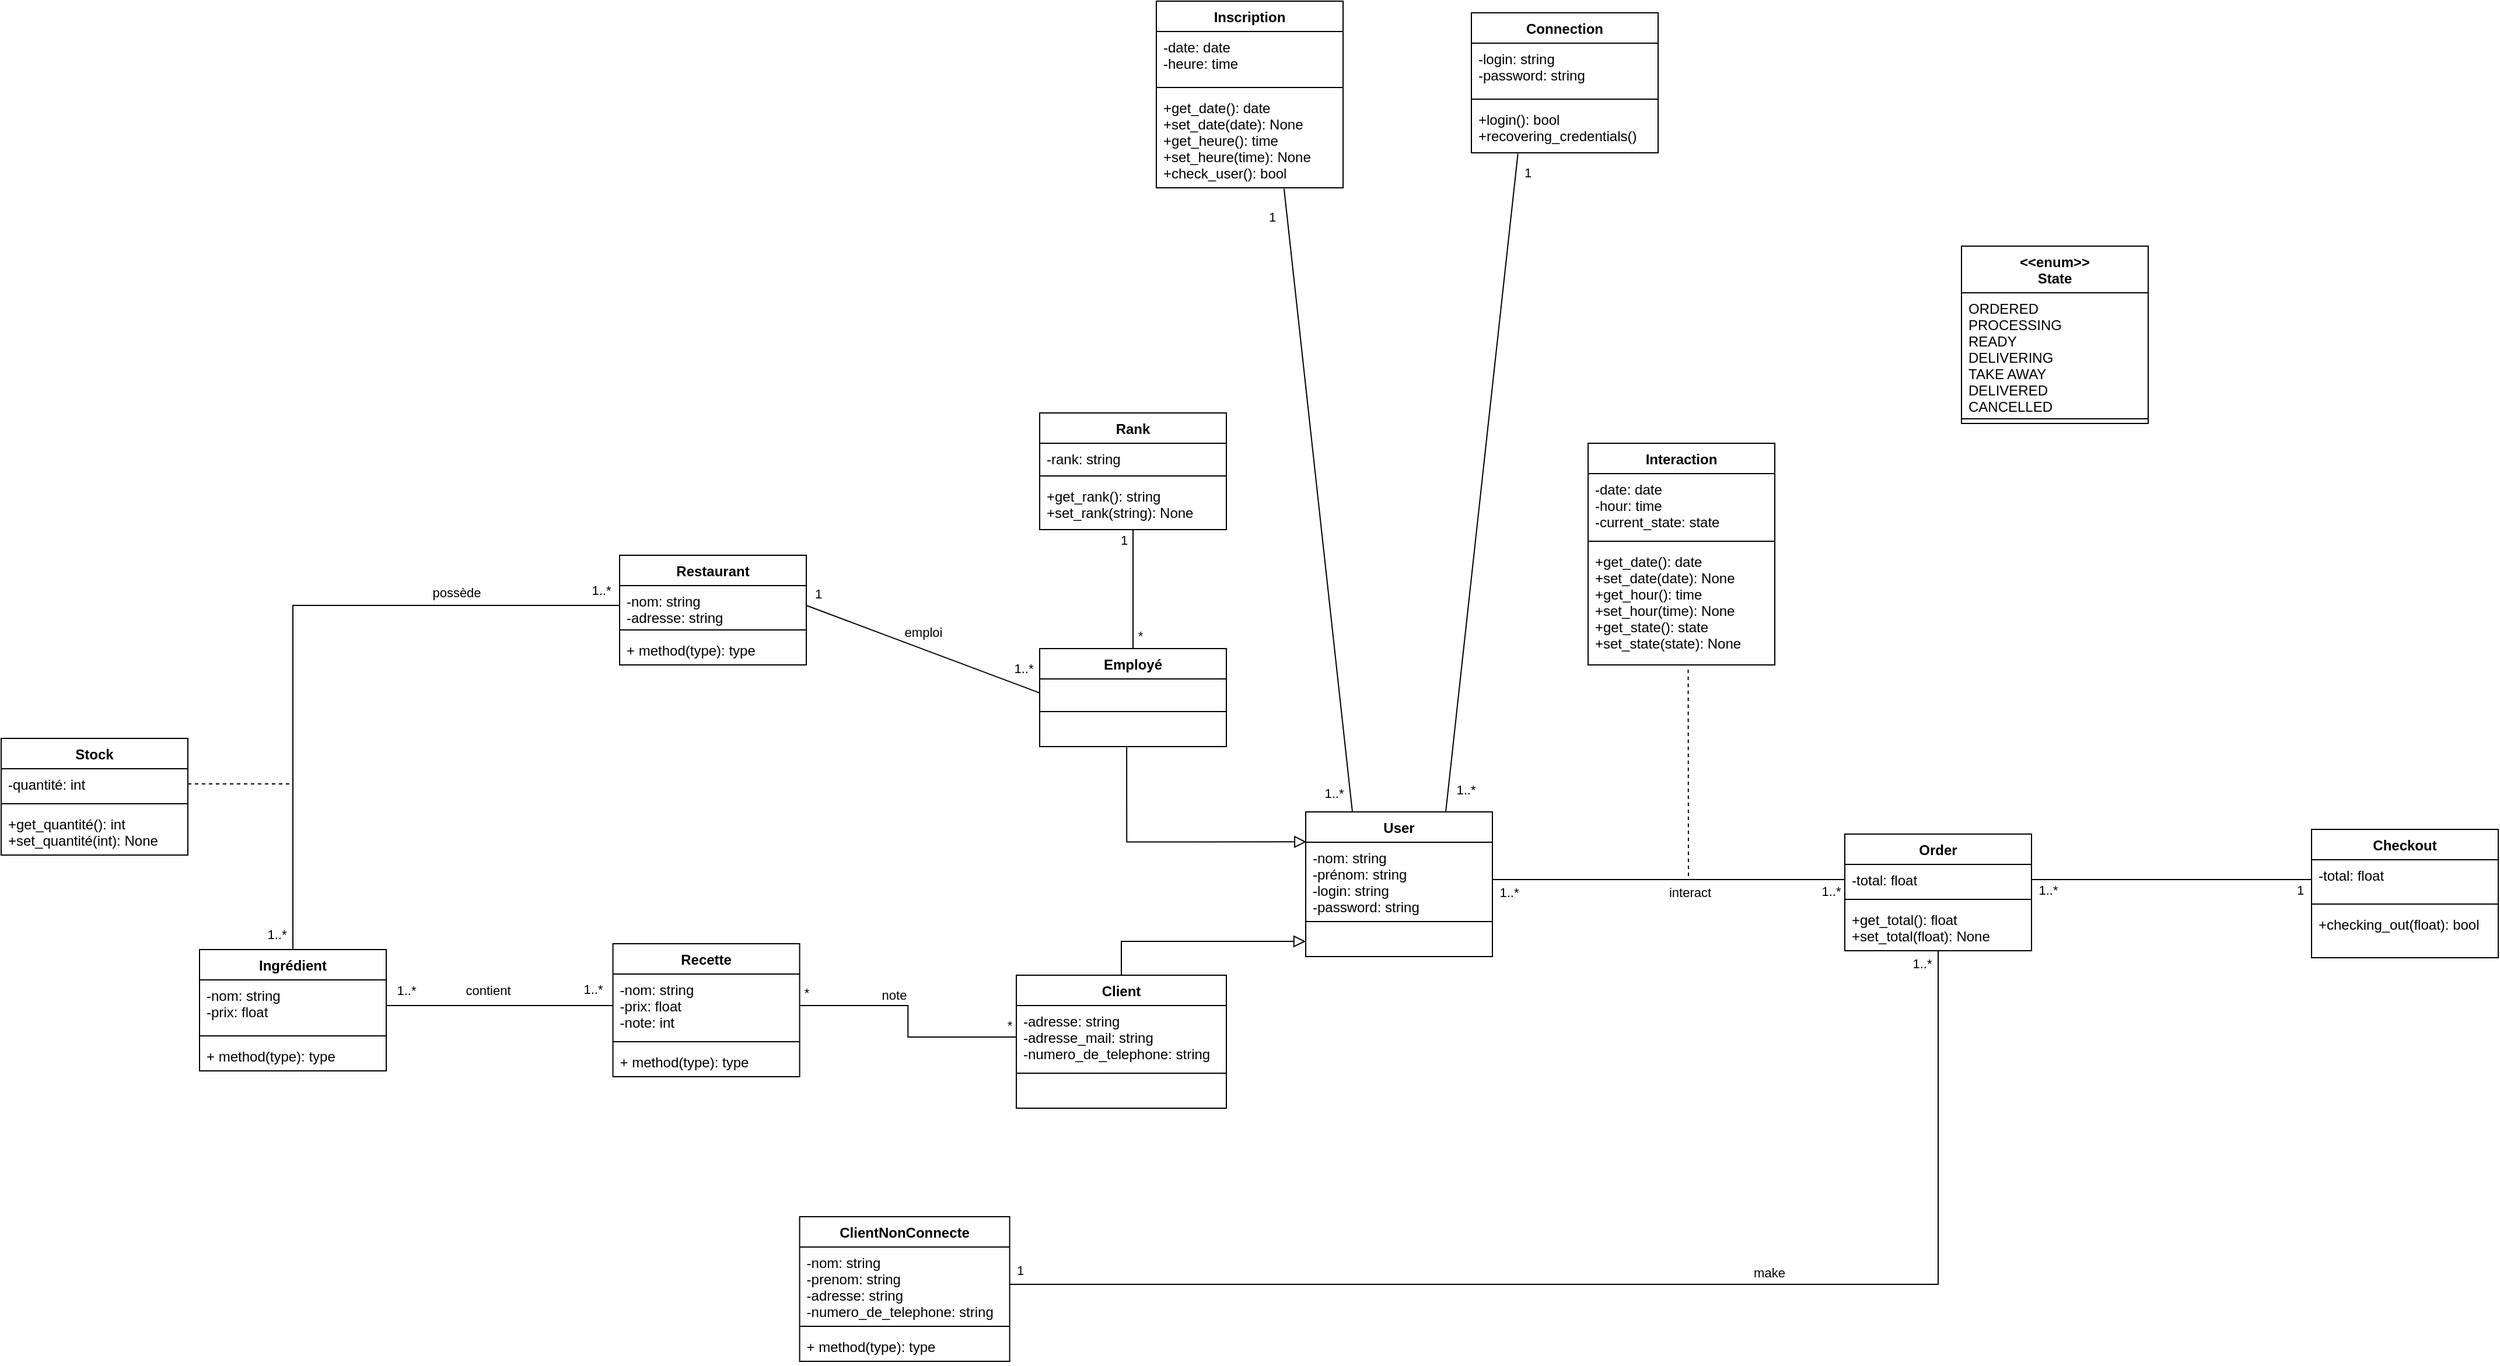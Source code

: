 <mxfile version="13.3.1" type="device"><diagram name="Page-1" id="58cdce13-f638-feb5-8d6f-7d28b1aa9fa0"><mxGraphModel dx="1140" dy="1570" grid="1" gridSize="10" guides="1" tooltips="1" connect="1" arrows="1" fold="1" page="1" pageScale="1" pageWidth="1100" pageHeight="850" background="#ffffff" math="0" shadow="0"><root><mxCell id="0"/><mxCell id="1" parent="0"/><mxCell id="4RIuu6g8Ll3O6P_jRk4c-29" value="" style="endArrow=none;html=1;exitX=1;exitY=0.5;exitDx=0;exitDy=0;entryX=0;entryY=0.5;entryDx=0;entryDy=0;" parent="1" source="4RIuu6g8Ll3O6P_jRk4c-2" target="4RIuu6g8Ll3O6P_jRk4c-6" edge="1"><mxGeometry width="50" height="50" relative="1" as="geometry"><mxPoint x="665" y="448" as="sourcePoint"/><mxPoint x="908" y="443" as="targetPoint"/></mxGeometry></mxCell><mxCell id="4RIuu6g8Ll3O6P_jRk4c-30" value="emploi" style="edgeLabel;html=1;align=center;verticalAlign=middle;resizable=0;points=[];" parent="4RIuu6g8Ll3O6P_jRk4c-29" vertex="1" connectable="0"><mxGeometry x="0.167" y="3" relative="1" as="geometry"><mxPoint x="-18" y="-18" as="offset"/></mxGeometry></mxCell><mxCell id="4RIuu6g8Ll3O6P_jRk4c-32" value="1" style="edgeLabel;html=1;align=center;verticalAlign=middle;resizable=0;points=[];" parent="4RIuu6g8Ll3O6P_jRk4c-29" vertex="1" connectable="0"><mxGeometry x="-0.858" y="2" relative="1" as="geometry"><mxPoint x="-5" y="-14" as="offset"/></mxGeometry></mxCell><mxCell id="4RIuu6g8Ll3O6P_jRk4c-33" value="1..*" style="edgeLabel;html=1;align=center;verticalAlign=middle;resizable=0;points=[];" parent="4RIuu6g8Ll3O6P_jRk4c-29" vertex="1" connectable="0"><mxGeometry x="0.892" y="-1" relative="1" as="geometry"><mxPoint x="-3" y="-18" as="offset"/></mxGeometry></mxCell><mxCell id="4RIuu6g8Ll3O6P_jRk4c-35" value="" style="endArrow=none;html=1;exitX=0.5;exitY=0;exitDx=0;exitDy=0;entryX=0;entryY=0.5;entryDx=0;entryDy=0;edgeStyle=orthogonalEdgeStyle;rounded=0;" parent="1" source="4RIuu6g8Ll3O6P_jRk4c-25" target="4RIuu6g8Ll3O6P_jRk4c-2" edge="1"><mxGeometry width="50" height="50" relative="1" as="geometry"><mxPoint x="920" y="655" as="sourcePoint"/><mxPoint x="816" y="525" as="targetPoint"/><Array as="points"><mxPoint x="270" y="738"/><mxPoint x="270" y="448"/></Array></mxGeometry></mxCell><mxCell id="4RIuu6g8Ll3O6P_jRk4c-36" value="possède" style="edgeLabel;html=1;align=center;verticalAlign=middle;resizable=0;points=[];" parent="4RIuu6g8Ll3O6P_jRk4c-35" vertex="1" connectable="0"><mxGeometry x="-0.191" y="2" relative="1" as="geometry"><mxPoint x="142.0" y="-74.06" as="offset"/></mxGeometry></mxCell><mxCell id="4RIuu6g8Ll3O6P_jRk4c-43" value="1..*" style="edgeLabel;html=1;align=center;verticalAlign=middle;resizable=0;points=[];" parent="4RIuu6g8Ll3O6P_jRk4c-35" vertex="1" connectable="0"><mxGeometry x="0.867" y="-1" relative="1" as="geometry"><mxPoint x="22" y="-14" as="offset"/></mxGeometry></mxCell><mxCell id="4RIuu6g8Ll3O6P_jRk4c-44" value="1..*" style="edgeLabel;html=1;align=center;verticalAlign=middle;resizable=0;points=[];" parent="4RIuu6g8Ll3O6P_jRk4c-35" vertex="1" connectable="0"><mxGeometry x="-0.905" y="-4" relative="1" as="geometry"><mxPoint x="-18" y="14" as="offset"/></mxGeometry></mxCell><mxCell id="4RIuu6g8Ll3O6P_jRk4c-37" value="" style="endArrow=none;dashed=1;html=1;exitX=1;exitY=0.5;exitDx=0;exitDy=0;" parent="1" source="4RIuu6g8Ll3O6P_jRk4c-40" edge="1"><mxGeometry width="50" height="50" relative="1" as="geometry"><mxPoint x="290" y="599" as="sourcePoint"/><mxPoint x="270" y="601" as="targetPoint"/></mxGeometry></mxCell><mxCell id="gekr-8qGBTe7ZAommQFG-1" value="" style="endArrow=none;html=1;edgeStyle=orthogonalEdgeStyle;exitX=1;exitY=0.5;exitDx=0;exitDy=0;entryX=0;entryY=0.5;entryDx=0;entryDy=0;" parent="1" source="4RIuu6g8Ll3O6P_jRk4c-26" target="4RIuu6g8Ll3O6P_jRk4c-10" edge="1"><mxGeometry width="50" height="50" relative="1" as="geometry"><mxPoint x="400" y="815" as="sourcePoint"/><mxPoint x="460" y="960" as="targetPoint"/><Array as="points"><mxPoint x="460" y="791"/><mxPoint x="460" y="791"/></Array></mxGeometry></mxCell><mxCell id="gekr-8qGBTe7ZAommQFG-3" value="contient" style="edgeLabel;html=1;align=center;verticalAlign=middle;resizable=0;points=[];" parent="gekr-8qGBTe7ZAommQFG-1" vertex="1" connectable="0"><mxGeometry x="0.12" relative="1" as="geometry"><mxPoint x="-22" y="-13.5" as="offset"/></mxGeometry></mxCell><mxCell id="gekr-8qGBTe7ZAommQFG-4" value="1..*" style="edgeLabel;html=1;align=center;verticalAlign=middle;resizable=0;points=[];" parent="gekr-8qGBTe7ZAommQFG-1" vertex="1" connectable="0"><mxGeometry x="0.88" y="1" relative="1" as="geometry"><mxPoint x="-5.5" y="-13.5" as="offset"/></mxGeometry></mxCell><mxCell id="gekr-8qGBTe7ZAommQFG-5" value="1..*" style="edgeLabel;html=1;align=center;verticalAlign=middle;resizable=0;points=[];" parent="gekr-8qGBTe7ZAommQFG-1" vertex="1" connectable="0"><mxGeometry x="-0.897" y="1" relative="1" as="geometry"><mxPoint x="7" y="-12.5" as="offset"/></mxGeometry></mxCell><mxCell id="gekr-8qGBTe7ZAommQFG-52" style="edgeStyle=orthogonalEdgeStyle;rounded=0;orthogonalLoop=1;jettySize=auto;html=1;exitX=0.5;exitY=0;exitDx=0;exitDy=0;entryX=0;entryY=0.5;entryDx=0;entryDy=0;endArrow=block;endFill=0;endSize=8;" parent="1" source="4RIuu6g8Ll3O6P_jRk4c-17" target="gekr-8qGBTe7ZAommQFG-50" edge="1"><mxGeometry relative="1" as="geometry"/></mxCell><mxCell id="gekr-8qGBTe7ZAommQFG-53" value="" style="endArrow=block;html=1;exitX=0.466;exitY=1.008;exitDx=0;exitDy=0;exitPerimeter=0;rounded=0;entryX=0.004;entryY=0.207;entryDx=0;entryDy=0;entryPerimeter=0;edgeStyle=orthogonalEdgeStyle;endFill=0;endSize=8;" parent="1" source="4RIuu6g8Ll3O6P_jRk4c-8" target="gekr-8qGBTe7ZAommQFG-47" edge="1"><mxGeometry width="50" height="50" relative="1" as="geometry"><mxPoint x="985" y="535" as="sourcePoint"/><mxPoint x="1100" y="585" as="targetPoint"/></mxGeometry></mxCell><mxCell id="gekr-8qGBTe7ZAommQFG-58" style="edgeStyle=orthogonalEdgeStyle;rounded=0;orthogonalLoop=1;jettySize=auto;html=1;exitX=0;exitY=0.5;exitDx=0;exitDy=0;entryX=1;entryY=0.5;entryDx=0;entryDy=0;endArrow=none;endFill=0;endSize=8;" parent="1" source="4RIuu6g8Ll3O6P_jRk4c-18" target="4RIuu6g8Ll3O6P_jRk4c-10" edge="1"><mxGeometry relative="1" as="geometry"/></mxCell><mxCell id="gekr-8qGBTe7ZAommQFG-59" value="note" style="edgeLabel;html=1;align=center;verticalAlign=middle;resizable=0;points=[];" parent="gekr-8qGBTe7ZAommQFG-58" vertex="1" connectable="0"><mxGeometry x="0.243" y="-2" relative="1" as="geometry"><mxPoint y="-7" as="offset"/></mxGeometry></mxCell><mxCell id="gekr-8qGBTe7ZAommQFG-60" value="*" style="edgeLabel;html=1;align=center;verticalAlign=middle;resizable=0;points=[];" parent="gekr-8qGBTe7ZAommQFG-58" vertex="1" connectable="0"><mxGeometry x="0.902" y="1" relative="1" as="geometry"><mxPoint x="-5" y="-12" as="offset"/></mxGeometry></mxCell><mxCell id="gekr-8qGBTe7ZAommQFG-61" value="*" style="edgeLabel;html=1;align=center;verticalAlign=middle;resizable=0;points=[];" parent="gekr-8qGBTe7ZAommQFG-58" vertex="1" connectable="0"><mxGeometry x="-0.893" y="-1" relative="1" as="geometry"><mxPoint x="5" y="-9" as="offset"/></mxGeometry></mxCell><mxCell id="CWokmQZVnGmw4lgFbusL-10" value="" style="endArrow=none;html=1;exitX=0.684;exitY=1.01;exitDx=0;exitDy=0;entryX=0.25;entryY=0;entryDx=0;entryDy=0;exitPerimeter=0;" parent="1" source="CWokmQZVnGmw4lgFbusL-9" target="gekr-8qGBTe7ZAommQFG-47" edge="1"><mxGeometry width="50" height="50" relative="1" as="geometry"><mxPoint x="1290" y="1040" as="sourcePoint"/><mxPoint x="1170" y="780" as="targetPoint"/><Array as="points"/></mxGeometry></mxCell><mxCell id="CWokmQZVnGmw4lgFbusL-11" value="1" style="edgeLabel;html=1;align=center;verticalAlign=middle;resizable=0;points=[];" parent="CWokmQZVnGmw4lgFbusL-10" vertex="1" connectable="0"><mxGeometry x="-0.88" relative="1" as="geometry"><mxPoint x="-14" y="-7.45" as="offset"/></mxGeometry></mxCell><mxCell id="CWokmQZVnGmw4lgFbusL-12" value="1..*" style="edgeLabel;html=1;align=center;verticalAlign=middle;resizable=0;points=[];" parent="CWokmQZVnGmw4lgFbusL-10" vertex="1" connectable="0"><mxGeometry x="0.94" y="2" relative="1" as="geometry"><mxPoint x="-17" as="offset"/></mxGeometry></mxCell><mxCell id="CWokmQZVnGmw4lgFbusL-18" style="rounded=0;orthogonalLoop=1;jettySize=auto;html=1;endArrow=none;endFill=0;entryX=0.75;entryY=0;entryDx=0;entryDy=0;exitX=0.249;exitY=1.019;exitDx=0;exitDy=0;exitPerimeter=0;" parent="1" source="CWokmQZVnGmw4lgFbusL-16" target="gekr-8qGBTe7ZAommQFG-47" edge="1"><mxGeometry relative="1" as="geometry"><mxPoint x="1240" y="770" as="targetPoint"/><Array as="points"/><mxPoint x="1310" y="10" as="sourcePoint"/></mxGeometry></mxCell><mxCell id="CWokmQZVnGmw4lgFbusL-19" value="1" style="edgeLabel;html=1;align=center;verticalAlign=middle;resizable=0;points=[];" parent="CWokmQZVnGmw4lgFbusL-18" vertex="1" connectable="0"><mxGeometry x="-0.941" relative="1" as="geometry"><mxPoint x="10" as="offset"/></mxGeometry></mxCell><mxCell id="CWokmQZVnGmw4lgFbusL-20" value="1..*" style="edgeLabel;html=1;align=center;verticalAlign=middle;resizable=0;points=[];" parent="CWokmQZVnGmw4lgFbusL-18" vertex="1" connectable="0"><mxGeometry x="0.941" y="-3" relative="1" as="geometry"><mxPoint x="18" y="-2" as="offset"/></mxGeometry></mxCell><mxCell id="CWokmQZVnGmw4lgFbusL-41" value="Rank" style="swimlane;fontStyle=1;align=center;verticalAlign=top;childLayout=stackLayout;horizontal=1;startSize=26;horizontalStack=0;resizeParent=1;resizeParentMax=0;resizeLast=0;collapsible=1;marginBottom=0;" parent="1" vertex="1"><mxGeometry x="910" y="283" width="160" height="100" as="geometry"/></mxCell><mxCell id="CWokmQZVnGmw4lgFbusL-42" value="-rank: string" style="text;strokeColor=none;fillColor=none;align=left;verticalAlign=top;spacingLeft=4;spacingRight=4;overflow=hidden;rotatable=0;points=[[0,0.5],[1,0.5]];portConstraint=eastwest;" parent="CWokmQZVnGmw4lgFbusL-41" vertex="1"><mxGeometry y="26" width="160" height="24" as="geometry"/></mxCell><mxCell id="CWokmQZVnGmw4lgFbusL-43" value="" style="line;strokeWidth=1;fillColor=none;align=left;verticalAlign=middle;spacingTop=-1;spacingLeft=3;spacingRight=3;rotatable=0;labelPosition=right;points=[];portConstraint=eastwest;" parent="CWokmQZVnGmw4lgFbusL-41" vertex="1"><mxGeometry y="50" width="160" height="8" as="geometry"/></mxCell><mxCell id="CWokmQZVnGmw4lgFbusL-44" value="+get_rank(): string&#10;+set_rank(string): None" style="text;strokeColor=none;fillColor=none;align=left;verticalAlign=top;spacingLeft=4;spacingRight=4;overflow=hidden;rotatable=0;points=[[0,0.5],[1,0.5]];portConstraint=eastwest;" parent="CWokmQZVnGmw4lgFbusL-41" vertex="1"><mxGeometry y="58" width="160" height="42" as="geometry"/></mxCell><mxCell id="4RIuu6g8Ll3O6P_jRk4c-1" value="Restaurant" style="swimlane;fontStyle=1;align=center;verticalAlign=top;childLayout=stackLayout;horizontal=1;startSize=26;horizontalStack=0;resizeParent=1;resizeParentMax=0;resizeLast=0;collapsible=1;marginBottom=0;" parent="1" vertex="1"><mxGeometry x="550" y="405" width="160" height="94" as="geometry"/></mxCell><mxCell id="4RIuu6g8Ll3O6P_jRk4c-2" value="-nom: string&#10;-adresse: string" style="text;strokeColor=none;fillColor=none;align=left;verticalAlign=top;spacingLeft=4;spacingRight=4;overflow=hidden;rotatable=0;points=[[0,0.5],[1,0.5]];portConstraint=eastwest;" parent="4RIuu6g8Ll3O6P_jRk4c-1" vertex="1"><mxGeometry y="26" width="160" height="34" as="geometry"/></mxCell><mxCell id="4RIuu6g8Ll3O6P_jRk4c-3" value="" style="line;strokeWidth=1;fillColor=none;align=left;verticalAlign=middle;spacingTop=-1;spacingLeft=3;spacingRight=3;rotatable=0;labelPosition=right;points=[];portConstraint=eastwest;" parent="4RIuu6g8Ll3O6P_jRk4c-1" vertex="1"><mxGeometry y="60" width="160" height="8" as="geometry"/></mxCell><mxCell id="4RIuu6g8Ll3O6P_jRk4c-4" value="+ method(type): type" style="text;strokeColor=none;fillColor=none;align=left;verticalAlign=top;spacingLeft=4;spacingRight=4;overflow=hidden;rotatable=0;points=[[0,0.5],[1,0.5]];portConstraint=eastwest;" parent="4RIuu6g8Ll3O6P_jRk4c-1" vertex="1"><mxGeometry y="68" width="160" height="26" as="geometry"/></mxCell><mxCell id="gekr-8qGBTe7ZAommQFG-47" value="User" style="swimlane;fontStyle=1;align=center;verticalAlign=top;childLayout=stackLayout;horizontal=1;startSize=26;horizontalStack=0;resizeParent=1;resizeParentMax=0;resizeLast=0;collapsible=1;marginBottom=0;" parent="1" vertex="1"><mxGeometry x="1138" y="625" width="160" height="124" as="geometry"/></mxCell><mxCell id="gekr-8qGBTe7ZAommQFG-48" value="-nom: string&#10;-prénom: string&#10;-login: string&#10;-password: string" style="text;strokeColor=none;fillColor=none;align=left;verticalAlign=top;spacingLeft=4;spacingRight=4;overflow=hidden;rotatable=0;points=[[0,0.5],[1,0.5]];portConstraint=eastwest;" parent="gekr-8qGBTe7ZAommQFG-47" vertex="1"><mxGeometry y="26" width="160" height="64" as="geometry"/></mxCell><mxCell id="gekr-8qGBTe7ZAommQFG-49" value="" style="line;strokeWidth=1;fillColor=none;align=left;verticalAlign=middle;spacingTop=-1;spacingLeft=3;spacingRight=3;rotatable=0;labelPosition=right;points=[];portConstraint=eastwest;" parent="gekr-8qGBTe7ZAommQFG-47" vertex="1"><mxGeometry y="90" width="160" height="8" as="geometry"/></mxCell><mxCell id="gekr-8qGBTe7ZAommQFG-50" value="&#10;&#10;" style="text;strokeColor=none;fillColor=none;align=left;verticalAlign=top;spacingLeft=4;spacingRight=4;overflow=hidden;rotatable=0;points=[[0,0.5],[1,0.5]];portConstraint=eastwest;" parent="gekr-8qGBTe7ZAommQFG-47" vertex="1"><mxGeometry y="98" width="160" height="26" as="geometry"/></mxCell><mxCell id="sGdwklhOhs8YP0a3iyR3-5" value="&lt;&lt;enum&gt;&gt;&#10;State" style="swimlane;fontStyle=1;align=center;verticalAlign=top;childLayout=stackLayout;horizontal=1;startSize=40;horizontalStack=0;resizeParent=1;resizeParentMax=0;resizeLast=0;collapsible=1;marginBottom=0;fontSize=12;swimlaneLine=1;" vertex="1" parent="1"><mxGeometry x="1700" y="140" width="160" height="152" as="geometry"/></mxCell><mxCell id="sGdwklhOhs8YP0a3iyR3-6" value="ORDERED&#10;PROCESSING&#10;READY&#10;DELIVERING&#10;TAKE AWAY&#10;DELIVERED&#10;CANCELLED" style="text;strokeColor=none;fillColor=none;align=left;verticalAlign=top;spacingLeft=4;spacingRight=4;overflow=hidden;rotatable=0;points=[[0,0.5],[1,0.5]];portConstraint=eastwest;" vertex="1" parent="sGdwklhOhs8YP0a3iyR3-5"><mxGeometry y="40" width="160" height="104" as="geometry"/></mxCell><mxCell id="sGdwklhOhs8YP0a3iyR3-7" value="" style="line;strokeWidth=1;fillColor=none;align=left;verticalAlign=middle;spacingTop=-1;spacingLeft=3;spacingRight=3;rotatable=0;labelPosition=right;points=[];portConstraint=eastwest;" vertex="1" parent="sGdwklhOhs8YP0a3iyR3-5"><mxGeometry y="144" width="160" height="8" as="geometry"/></mxCell><mxCell id="4RIuu6g8Ll3O6P_jRk4c-17" value="Client" style="swimlane;fontStyle=1;align=center;verticalAlign=top;childLayout=stackLayout;horizontal=1;startSize=26;horizontalStack=0;resizeParent=1;resizeParentMax=0;resizeLast=0;collapsible=1;marginBottom=0;" parent="1" vertex="1"><mxGeometry x="890" y="765" width="180" height="114" as="geometry"/></mxCell><mxCell id="4RIuu6g8Ll3O6P_jRk4c-18" value="-adresse: string&#10;-adresse_mail: string&#10;-numero_de_telephone: string" style="text;strokeColor=none;fillColor=none;align=left;verticalAlign=top;spacingLeft=4;spacingRight=4;overflow=hidden;rotatable=0;points=[[0,0.5],[1,0.5]];portConstraint=eastwest;" parent="4RIuu6g8Ll3O6P_jRk4c-17" vertex="1"><mxGeometry y="26" width="180" height="54" as="geometry"/></mxCell><mxCell id="4RIuu6g8Ll3O6P_jRk4c-19" value="" style="line;strokeWidth=1;fillColor=none;align=left;verticalAlign=middle;spacingTop=-1;spacingLeft=3;spacingRight=3;rotatable=0;labelPosition=right;points=[];portConstraint=eastwest;" parent="4RIuu6g8Ll3O6P_jRk4c-17" vertex="1"><mxGeometry y="80" width="180" height="8" as="geometry"/></mxCell><mxCell id="4RIuu6g8Ll3O6P_jRk4c-20" value="&#10;&#10;" style="text;strokeColor=none;fillColor=none;align=left;verticalAlign=top;spacingLeft=4;spacingRight=4;overflow=hidden;rotatable=0;points=[[0,0.5],[1,0.5]];portConstraint=eastwest;" parent="4RIuu6g8Ll3O6P_jRk4c-17" vertex="1"><mxGeometry y="88" width="180" height="26" as="geometry"/></mxCell><mxCell id="CWokmQZVnGmw4lgFbusL-45" style="edgeStyle=orthogonalEdgeStyle;rounded=0;orthogonalLoop=1;jettySize=auto;html=1;exitX=0.5;exitY=0;exitDx=0;exitDy=0;endArrow=none;endFill=0;" parent="1" source="4RIuu6g8Ll3O6P_jRk4c-5" edge="1"><mxGeometry relative="1" as="geometry"><mxPoint x="990" y="383" as="targetPoint"/><Array as="points"><mxPoint x="990" y="384"/></Array></mxGeometry></mxCell><mxCell id="CWokmQZVnGmw4lgFbusL-46" value="1" style="edgeLabel;html=1;align=center;verticalAlign=middle;resizable=0;points=[];" parent="CWokmQZVnGmw4lgFbusL-45" vertex="1" connectable="0"><mxGeometry x="0.804" y="-1" relative="1" as="geometry"><mxPoint x="-9" y="-1" as="offset"/></mxGeometry></mxCell><mxCell id="CWokmQZVnGmw4lgFbusL-47" value="*" style="edgeLabel;html=1;align=center;verticalAlign=middle;resizable=0;points=[];" parent="CWokmQZVnGmw4lgFbusL-45" vertex="1" connectable="0"><mxGeometry x="-0.804" y="-2" relative="1" as="geometry"><mxPoint x="4" y="-1" as="offset"/></mxGeometry></mxCell><mxCell id="4RIuu6g8Ll3O6P_jRk4c-5" value="Employé" style="swimlane;fontStyle=1;align=center;verticalAlign=top;childLayout=stackLayout;horizontal=1;startSize=26;horizontalStack=0;resizeParent=1;resizeParentMax=0;resizeLast=0;collapsible=1;marginBottom=0;" parent="1" vertex="1"><mxGeometry x="910" y="485" width="160" height="84" as="geometry"/></mxCell><mxCell id="4RIuu6g8Ll3O6P_jRk4c-6" value="&#10;&#10;" style="text;strokeColor=none;fillColor=none;align=left;verticalAlign=top;spacingLeft=4;spacingRight=4;overflow=hidden;rotatable=0;points=[[0,0.5],[1,0.5]];portConstraint=eastwest;" parent="4RIuu6g8Ll3O6P_jRk4c-5" vertex="1"><mxGeometry y="26" width="160" height="24" as="geometry"/></mxCell><mxCell id="4RIuu6g8Ll3O6P_jRk4c-7" value="" style="line;strokeWidth=1;fillColor=none;align=left;verticalAlign=middle;spacingTop=-1;spacingLeft=3;spacingRight=3;rotatable=0;labelPosition=right;points=[];portConstraint=eastwest;" parent="4RIuu6g8Ll3O6P_jRk4c-5" vertex="1"><mxGeometry y="50" width="160" height="8" as="geometry"/></mxCell><mxCell id="4RIuu6g8Ll3O6P_jRk4c-8" value="&#10;&#10;" style="text;strokeColor=none;fillColor=none;align=left;verticalAlign=top;spacingLeft=4;spacingRight=4;overflow=hidden;rotatable=0;points=[[0,0.5],[1,0.5]];portConstraint=eastwest;" parent="4RIuu6g8Ll3O6P_jRk4c-5" vertex="1"><mxGeometry y="58" width="160" height="26" as="geometry"/></mxCell><mxCell id="4RIuu6g8Ll3O6P_jRk4c-25" value="Ingrédient" style="swimlane;fontStyle=1;align=center;verticalAlign=top;childLayout=stackLayout;horizontal=1;startSize=26;horizontalStack=0;resizeParent=1;resizeParentMax=0;resizeLast=0;collapsible=1;marginBottom=0;" parent="1" vertex="1"><mxGeometry x="190" y="743" width="160" height="104" as="geometry"/></mxCell><mxCell id="4RIuu6g8Ll3O6P_jRk4c-26" value="-nom: string&#10;-prix: float" style="text;strokeColor=none;fillColor=none;align=left;verticalAlign=top;spacingLeft=4;spacingRight=4;overflow=hidden;rotatable=0;points=[[0,0.5],[1,0.5]];portConstraint=eastwest;" parent="4RIuu6g8Ll3O6P_jRk4c-25" vertex="1"><mxGeometry y="26" width="160" height="44" as="geometry"/></mxCell><mxCell id="4RIuu6g8Ll3O6P_jRk4c-27" value="" style="line;strokeWidth=1;fillColor=none;align=left;verticalAlign=middle;spacingTop=-1;spacingLeft=3;spacingRight=3;rotatable=0;labelPosition=right;points=[];portConstraint=eastwest;" parent="4RIuu6g8Ll3O6P_jRk4c-25" vertex="1"><mxGeometry y="70" width="160" height="8" as="geometry"/></mxCell><mxCell id="4RIuu6g8Ll3O6P_jRk4c-28" value="+ method(type): type" style="text;strokeColor=none;fillColor=none;align=left;verticalAlign=top;spacingLeft=4;spacingRight=4;overflow=hidden;rotatable=0;points=[[0,0.5],[1,0.5]];portConstraint=eastwest;" parent="4RIuu6g8Ll3O6P_jRk4c-25" vertex="1"><mxGeometry y="78" width="160" height="26" as="geometry"/></mxCell><mxCell id="4RIuu6g8Ll3O6P_jRk4c-39" value="Stock" style="swimlane;fontStyle=1;align=center;verticalAlign=top;childLayout=stackLayout;horizontal=1;startSize=26;horizontalStack=0;resizeParent=1;resizeParentMax=0;resizeLast=0;collapsible=1;marginBottom=0;" parent="1" vertex="1"><mxGeometry x="20" y="562" width="160" height="100" as="geometry"/></mxCell><mxCell id="4RIuu6g8Ll3O6P_jRk4c-40" value="-quantité: int" style="text;strokeColor=none;fillColor=none;align=left;verticalAlign=top;spacingLeft=4;spacingRight=4;overflow=hidden;rotatable=0;points=[[0,0.5],[1,0.5]];portConstraint=eastwest;" parent="4RIuu6g8Ll3O6P_jRk4c-39" vertex="1"><mxGeometry y="26" width="160" height="26" as="geometry"/></mxCell><mxCell id="4RIuu6g8Ll3O6P_jRk4c-41" value="" style="line;strokeWidth=1;fillColor=none;align=left;verticalAlign=middle;spacingTop=-1;spacingLeft=3;spacingRight=3;rotatable=0;labelPosition=right;points=[];portConstraint=eastwest;" parent="4RIuu6g8Ll3O6P_jRk4c-39" vertex="1"><mxGeometry y="52" width="160" height="8" as="geometry"/></mxCell><mxCell id="4RIuu6g8Ll3O6P_jRk4c-42" value="+get_quantité(): int&#10;+set_quantité(int): None" style="text;strokeColor=none;fillColor=none;align=left;verticalAlign=top;spacingLeft=4;spacingRight=4;overflow=hidden;rotatable=0;points=[[0,0.5],[1,0.5]];portConstraint=eastwest;" parent="4RIuu6g8Ll3O6P_jRk4c-39" vertex="1"><mxGeometry y="60" width="160" height="40" as="geometry"/></mxCell><mxCell id="4RIuu6g8Ll3O6P_jRk4c-9" value="Recette" style="swimlane;fontStyle=1;align=center;verticalAlign=top;childLayout=stackLayout;horizontal=1;startSize=26;horizontalStack=0;resizeParent=1;resizeParentMax=0;resizeLast=0;collapsible=1;marginBottom=0;" parent="1" vertex="1"><mxGeometry x="544.29" y="738" width="160" height="114" as="geometry"/></mxCell><mxCell id="4RIuu6g8Ll3O6P_jRk4c-10" value="-nom: string&#10;-prix: float&#10;-note: int" style="text;strokeColor=none;fillColor=none;align=left;verticalAlign=top;spacingLeft=4;spacingRight=4;overflow=hidden;rotatable=0;points=[[0,0.5],[1,0.5]];portConstraint=eastwest;" parent="4RIuu6g8Ll3O6P_jRk4c-9" vertex="1"><mxGeometry y="26" width="160" height="54" as="geometry"/></mxCell><mxCell id="4RIuu6g8Ll3O6P_jRk4c-11" value="" style="line;strokeWidth=1;fillColor=none;align=left;verticalAlign=middle;spacingTop=-1;spacingLeft=3;spacingRight=3;rotatable=0;labelPosition=right;points=[];portConstraint=eastwest;" parent="4RIuu6g8Ll3O6P_jRk4c-9" vertex="1"><mxGeometry y="80" width="160" height="8" as="geometry"/></mxCell><mxCell id="4RIuu6g8Ll3O6P_jRk4c-12" value="+ method(type): type" style="text;strokeColor=none;fillColor=none;align=left;verticalAlign=top;spacingLeft=4;spacingRight=4;overflow=hidden;rotatable=0;points=[[0,0.5],[1,0.5]];portConstraint=eastwest;" parent="4RIuu6g8Ll3O6P_jRk4c-9" vertex="1"><mxGeometry y="88" width="160" height="26" as="geometry"/></mxCell><mxCell id="gekr-8qGBTe7ZAommQFG-66" value="ClientNonConnecte" style="swimlane;fontStyle=1;align=center;verticalAlign=top;childLayout=stackLayout;horizontal=1;startSize=26;horizontalStack=0;resizeParent=1;resizeParentMax=0;resizeLast=0;collapsible=1;marginBottom=0;" parent="1" vertex="1"><mxGeometry x="704.29" y="972" width="180" height="124" as="geometry"/></mxCell><mxCell id="gekr-8qGBTe7ZAommQFG-67" value="-nom: string&#10;-prenom: string&#10;-adresse: string&#10;-numero_de_telephone: string" style="text;strokeColor=none;fillColor=none;align=left;verticalAlign=top;spacingLeft=4;spacingRight=4;overflow=hidden;rotatable=0;points=[[0,0.5],[1,0.5]];portConstraint=eastwest;" parent="gekr-8qGBTe7ZAommQFG-66" vertex="1"><mxGeometry y="26" width="180" height="64" as="geometry"/></mxCell><mxCell id="gekr-8qGBTe7ZAommQFG-68" value="" style="line;strokeWidth=1;fillColor=none;align=left;verticalAlign=middle;spacingTop=-1;spacingLeft=3;spacingRight=3;rotatable=0;labelPosition=right;points=[];portConstraint=eastwest;" parent="gekr-8qGBTe7ZAommQFG-66" vertex="1"><mxGeometry y="90" width="180" height="8" as="geometry"/></mxCell><mxCell id="gekr-8qGBTe7ZAommQFG-69" value="+ method(type): type" style="text;strokeColor=none;fillColor=none;align=left;verticalAlign=top;spacingLeft=4;spacingRight=4;overflow=hidden;rotatable=0;points=[[0,0.5],[1,0.5]];portConstraint=eastwest;" parent="gekr-8qGBTe7ZAommQFG-66" vertex="1"><mxGeometry y="98" width="180" height="26" as="geometry"/></mxCell><mxCell id="4RIuu6g8Ll3O6P_jRk4c-13" value="Order" style="swimlane;fontStyle=1;align=center;verticalAlign=top;childLayout=stackLayout;horizontal=1;startSize=26;horizontalStack=0;resizeParent=1;resizeParentMax=0;resizeLast=0;collapsible=1;marginBottom=0;" parent="1" vertex="1"><mxGeometry x="1600" y="644" width="160" height="100" as="geometry"/></mxCell><mxCell id="4RIuu6g8Ll3O6P_jRk4c-14" value="-total: float&#10;" style="text;strokeColor=none;fillColor=none;align=left;verticalAlign=top;spacingLeft=4;spacingRight=4;overflow=hidden;rotatable=0;points=[[0,0.5],[1,0.5]];portConstraint=eastwest;" parent="4RIuu6g8Ll3O6P_jRk4c-13" vertex="1"><mxGeometry y="26" width="160" height="26" as="geometry"/></mxCell><mxCell id="4RIuu6g8Ll3O6P_jRk4c-15" value="" style="line;strokeWidth=1;fillColor=none;align=left;verticalAlign=middle;spacingTop=-1;spacingLeft=3;spacingRight=3;rotatable=0;labelPosition=right;points=[];portConstraint=eastwest;" parent="4RIuu6g8Ll3O6P_jRk4c-13" vertex="1"><mxGeometry y="52" width="160" height="8" as="geometry"/></mxCell><mxCell id="4RIuu6g8Ll3O6P_jRk4c-16" value="+get_total(): float&#10;+set_total(float): None" style="text;strokeColor=none;fillColor=none;align=left;verticalAlign=top;spacingLeft=4;spacingRight=4;overflow=hidden;rotatable=0;points=[[0,0.5],[1,0.5]];portConstraint=eastwest;" parent="4RIuu6g8Ll3O6P_jRk4c-13" vertex="1"><mxGeometry y="60" width="160" height="40" as="geometry"/></mxCell><mxCell id="sGdwklhOhs8YP0a3iyR3-1" value="Interaction" style="swimlane;fontStyle=1;align=center;verticalAlign=top;childLayout=stackLayout;horizontal=1;startSize=26;horizontalStack=0;resizeParent=1;resizeParentMax=0;resizeLast=0;collapsible=1;marginBottom=0;" vertex="1" parent="1"><mxGeometry x="1380" y="309" width="160" height="190" as="geometry"/></mxCell><mxCell id="sGdwklhOhs8YP0a3iyR3-2" value="-date: date&#10;-hour: time&#10;-current_state: state" style="text;strokeColor=none;fillColor=none;align=left;verticalAlign=top;spacingLeft=4;spacingRight=4;overflow=hidden;rotatable=0;points=[[0,0.5],[1,0.5]];portConstraint=eastwest;" vertex="1" parent="sGdwklhOhs8YP0a3iyR3-1"><mxGeometry y="26" width="160" height="54" as="geometry"/></mxCell><mxCell id="sGdwklhOhs8YP0a3iyR3-3" value="" style="line;strokeWidth=1;fillColor=none;align=left;verticalAlign=middle;spacingTop=-1;spacingLeft=3;spacingRight=3;rotatable=0;labelPosition=right;points=[];portConstraint=eastwest;" vertex="1" parent="sGdwklhOhs8YP0a3iyR3-1"><mxGeometry y="80" width="160" height="8" as="geometry"/></mxCell><mxCell id="sGdwklhOhs8YP0a3iyR3-4" value="+get_date(): date&#10;+set_date(date): None&#10;+get_hour(): time&#10;+set_hour(time): None&#10;+get_state(): state&#10;+set_state(state): None" style="text;strokeColor=none;fillColor=none;align=left;verticalAlign=top;spacingLeft=4;spacingRight=4;overflow=hidden;rotatable=0;points=[[0,0.5],[1,0.5]];portConstraint=eastwest;" vertex="1" parent="sGdwklhOhs8YP0a3iyR3-1"><mxGeometry y="88" width="160" height="102" as="geometry"/></mxCell><mxCell id="sGdwklhOhs8YP0a3iyR3-10" value="" style="endArrow=none;dashed=1;html=1;entryX=0.536;entryY=1.01;entryDx=0;entryDy=0;entryPerimeter=0;" edge="1" parent="1" target="sGdwklhOhs8YP0a3iyR3-4"><mxGeometry width="50" height="50" relative="1" as="geometry"><mxPoint x="1466" y="680" as="sourcePoint"/><mxPoint x="1530" y="420" as="targetPoint"/></mxGeometry></mxCell><mxCell id="CWokmQZVnGmw4lgFbusL-22" value="Checkout" style="swimlane;fontStyle=1;align=center;verticalAlign=top;childLayout=stackLayout;horizontal=1;startSize=26;horizontalStack=0;resizeParent=1;resizeParentMax=0;resizeLast=0;collapsible=1;marginBottom=0;" parent="1" vertex="1"><mxGeometry x="2000" y="640" width="160" height="110" as="geometry"/></mxCell><mxCell id="CWokmQZVnGmw4lgFbusL-23" value="-total: float" style="text;strokeColor=none;fillColor=none;align=left;verticalAlign=top;spacingLeft=4;spacingRight=4;overflow=hidden;rotatable=0;points=[[0,0.5],[1,0.5]];portConstraint=eastwest;" parent="CWokmQZVnGmw4lgFbusL-22" vertex="1"><mxGeometry y="26" width="160" height="34" as="geometry"/></mxCell><mxCell id="CWokmQZVnGmw4lgFbusL-24" value="" style="line;strokeWidth=1;fillColor=none;align=left;verticalAlign=middle;spacingTop=-1;spacingLeft=3;spacingRight=3;rotatable=0;labelPosition=right;points=[];portConstraint=eastwest;" parent="CWokmQZVnGmw4lgFbusL-22" vertex="1"><mxGeometry y="60" width="160" height="8" as="geometry"/></mxCell><mxCell id="CWokmQZVnGmw4lgFbusL-25" value="+checking_out(float): bool" style="text;strokeColor=none;fillColor=none;align=left;verticalAlign=top;spacingLeft=4;spacingRight=4;overflow=hidden;rotatable=0;points=[[0,0.5],[1,0.5]];portConstraint=eastwest;" parent="CWokmQZVnGmw4lgFbusL-22" vertex="1"><mxGeometry y="68" width="160" height="42" as="geometry"/></mxCell><mxCell id="sGdwklhOhs8YP0a3iyR3-16" style="edgeStyle=orthogonalEdgeStyle;rounded=0;orthogonalLoop=1;jettySize=auto;html=1;exitX=1;exitY=0.5;exitDx=0;exitDy=0;entryX=0;entryY=0.5;entryDx=0;entryDy=0;endArrow=none;endFill=0;" edge="1" parent="1" source="4RIuu6g8Ll3O6P_jRk4c-14" target="CWokmQZVnGmw4lgFbusL-23"><mxGeometry relative="1" as="geometry"/></mxCell><mxCell id="sGdwklhOhs8YP0a3iyR3-17" value="1" style="edgeLabel;html=1;align=center;verticalAlign=middle;resizable=0;points=[];" vertex="1" connectable="0" parent="sGdwklhOhs8YP0a3iyR3-16"><mxGeometry x="0.908" y="-3" relative="1" as="geometry"><mxPoint x="1" y="6" as="offset"/></mxGeometry></mxCell><mxCell id="sGdwklhOhs8YP0a3iyR3-23" value="1..*" style="edgeLabel;html=1;align=center;verticalAlign=middle;resizable=0;points=[];" vertex="1" connectable="0" parent="sGdwklhOhs8YP0a3iyR3-16"><mxGeometry x="-0.786" y="-2" relative="1" as="geometry"><mxPoint x="-12" y="7" as="offset"/></mxGeometry></mxCell><mxCell id="sGdwklhOhs8YP0a3iyR3-18" style="edgeStyle=orthogonalEdgeStyle;rounded=0;orthogonalLoop=1;jettySize=auto;html=1;exitX=1;exitY=0.5;exitDx=0;exitDy=0;entryX=0;entryY=0.5;entryDx=0;entryDy=0;endArrow=none;endFill=0;" edge="1" parent="1" source="gekr-8qGBTe7ZAommQFG-48" target="4RIuu6g8Ll3O6P_jRk4c-14"><mxGeometry relative="1" as="geometry"/></mxCell><mxCell id="sGdwklhOhs8YP0a3iyR3-19" value="interact" style="edgeLabel;html=1;align=center;verticalAlign=middle;resizable=0;points=[];" vertex="1" connectable="0" parent="sGdwklhOhs8YP0a3iyR3-18"><mxGeometry x="0.062" relative="1" as="geometry"><mxPoint x="8" y="11" as="offset"/></mxGeometry></mxCell><mxCell id="sGdwklhOhs8YP0a3iyR3-20" value="1..*" style="edgeLabel;html=1;align=center;verticalAlign=middle;resizable=0;points=[];" vertex="1" connectable="0" parent="sGdwklhOhs8YP0a3iyR3-18"><mxGeometry x="0.945" y="-1" relative="1" as="geometry"><mxPoint x="-4" y="9" as="offset"/></mxGeometry></mxCell><mxCell id="sGdwklhOhs8YP0a3iyR3-21" value="1..*" style="edgeLabel;html=1;align=center;verticalAlign=middle;resizable=0;points=[];" vertex="1" connectable="0" parent="sGdwklhOhs8YP0a3iyR3-18"><mxGeometry x="-0.909" y="-1" relative="1" as="geometry"><mxPoint y="10" as="offset"/></mxGeometry></mxCell><mxCell id="CWokmQZVnGmw4lgFbusL-6" value="Inscription" style="swimlane;fontStyle=1;align=center;verticalAlign=top;childLayout=stackLayout;horizontal=1;startSize=26;horizontalStack=0;resizeParent=1;resizeParentMax=0;resizeLast=0;collapsible=1;marginBottom=0;" parent="1" vertex="1"><mxGeometry x="1010" y="-70" width="160" height="160" as="geometry"/></mxCell><mxCell id="CWokmQZVnGmw4lgFbusL-7" value="-date: date&#10;-heure: time" style="text;strokeColor=none;fillColor=none;align=left;verticalAlign=top;spacingLeft=4;spacingRight=4;overflow=hidden;rotatable=0;points=[[0,0.5],[1,0.5]];portConstraint=eastwest;" parent="CWokmQZVnGmw4lgFbusL-6" vertex="1"><mxGeometry y="26" width="160" height="44" as="geometry"/></mxCell><mxCell id="CWokmQZVnGmw4lgFbusL-8" value="" style="line;strokeWidth=1;fillColor=none;align=left;verticalAlign=middle;spacingTop=-1;spacingLeft=3;spacingRight=3;rotatable=0;labelPosition=right;points=[];portConstraint=eastwest;" parent="CWokmQZVnGmw4lgFbusL-6" vertex="1"><mxGeometry y="70" width="160" height="8" as="geometry"/></mxCell><mxCell id="CWokmQZVnGmw4lgFbusL-9" value="+get_date(): date&#10;+set_date(date): None&#10;+get_heure(): time&#10;+set_heure(time): None&#10;+check_user(): bool" style="text;strokeColor=none;fillColor=none;align=left;verticalAlign=top;spacingLeft=4;spacingRight=4;overflow=hidden;rotatable=0;points=[[0,0.5],[1,0.5]];portConstraint=eastwest;" parent="CWokmQZVnGmw4lgFbusL-6" vertex="1"><mxGeometry y="78" width="160" height="82" as="geometry"/></mxCell><mxCell id="CWokmQZVnGmw4lgFbusL-13" value="Connection" style="swimlane;fontStyle=1;align=center;verticalAlign=top;childLayout=stackLayout;horizontal=1;startSize=26;horizontalStack=0;resizeParent=1;resizeParentMax=0;resizeLast=0;collapsible=1;marginBottom=0;" parent="1" vertex="1"><mxGeometry x="1280" y="-60" width="160" height="120" as="geometry"/></mxCell><mxCell id="CWokmQZVnGmw4lgFbusL-14" value="-login: string&#10;-password: string" style="text;strokeColor=none;fillColor=none;align=left;verticalAlign=top;spacingLeft=4;spacingRight=4;overflow=hidden;rotatable=0;points=[[0,0.5],[1,0.5]];portConstraint=eastwest;" parent="CWokmQZVnGmw4lgFbusL-13" vertex="1"><mxGeometry y="26" width="160" height="44" as="geometry"/></mxCell><mxCell id="CWokmQZVnGmw4lgFbusL-15" value="" style="line;strokeWidth=1;fillColor=none;align=left;verticalAlign=middle;spacingTop=-1;spacingLeft=3;spacingRight=3;rotatable=0;labelPosition=right;points=[];portConstraint=eastwest;" parent="CWokmQZVnGmw4lgFbusL-13" vertex="1"><mxGeometry y="70" width="160" height="8" as="geometry"/></mxCell><mxCell id="CWokmQZVnGmw4lgFbusL-16" value="+login(): bool&#10;+recovering_credentials()" style="text;strokeColor=none;fillColor=none;align=left;verticalAlign=top;spacingLeft=4;spacingRight=4;overflow=hidden;rotatable=0;points=[[0,0.5],[1,0.5]];portConstraint=eastwest;" parent="CWokmQZVnGmw4lgFbusL-13" vertex="1"><mxGeometry y="78" width="160" height="42" as="geometry"/></mxCell><mxCell id="sGdwklhOhs8YP0a3iyR3-26" style="edgeStyle=orthogonalEdgeStyle;rounded=0;orthogonalLoop=1;jettySize=auto;html=1;exitX=1;exitY=0.5;exitDx=0;exitDy=0;endArrow=none;endFill=0;entryX=0.5;entryY=1;entryDx=0;entryDy=0;" edge="1" parent="1" source="gekr-8qGBTe7ZAommQFG-67" target="4RIuu6g8Ll3O6P_jRk4c-13"><mxGeometry relative="1" as="geometry"><mxPoint x="1680" y="760" as="targetPoint"/><Array as="points"><mxPoint x="1680" y="1030"/></Array></mxGeometry></mxCell><mxCell id="sGdwklhOhs8YP0a3iyR3-27" value="make" style="edgeLabel;html=1;align=center;verticalAlign=middle;resizable=0;points=[];" vertex="1" connectable="0" parent="sGdwklhOhs8YP0a3iyR3-26"><mxGeometry x="0.202" y="-4" relative="1" as="geometry"><mxPoint y="-14" as="offset"/></mxGeometry></mxCell><mxCell id="sGdwklhOhs8YP0a3iyR3-28" value="1..*" style="edgeLabel;html=1;align=center;verticalAlign=middle;resizable=0;points=[];" vertex="1" connectable="0" parent="sGdwklhOhs8YP0a3iyR3-26"><mxGeometry x="0.982" y="-3" relative="1" as="geometry"><mxPoint x="-17" y="1" as="offset"/></mxGeometry></mxCell><mxCell id="sGdwklhOhs8YP0a3iyR3-29" value="1" style="edgeLabel;html=1;align=center;verticalAlign=middle;resizable=0;points=[];" vertex="1" connectable="0" parent="sGdwklhOhs8YP0a3iyR3-26"><mxGeometry x="-0.977" y="-2" relative="1" as="geometry"><mxPoint x="-4" y="-14" as="offset"/></mxGeometry></mxCell></root></mxGraphModel></diagram></mxfile>